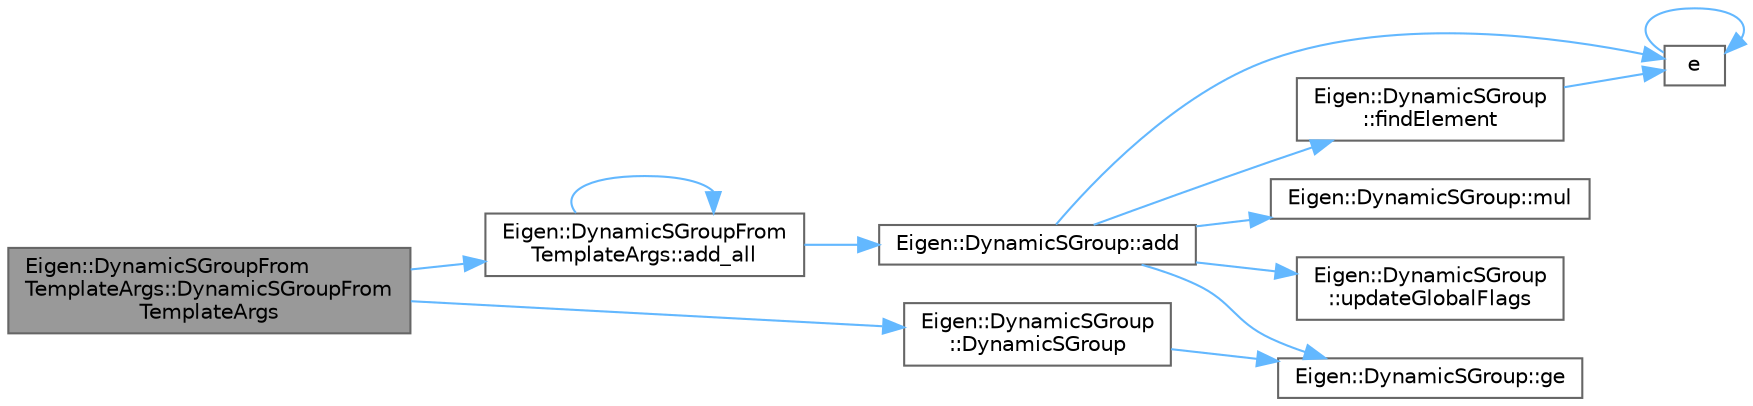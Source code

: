 digraph "Eigen::DynamicSGroupFromTemplateArgs::DynamicSGroupFromTemplateArgs"
{
 // LATEX_PDF_SIZE
  bgcolor="transparent";
  edge [fontname=Helvetica,fontsize=10,labelfontname=Helvetica,labelfontsize=10];
  node [fontname=Helvetica,fontsize=10,shape=box,height=0.2,width=0.4];
  rankdir="LR";
  Node1 [id="Node000001",label="Eigen::DynamicSGroupFrom\lTemplateArgs::DynamicSGroupFrom\lTemplateArgs",height=0.2,width=0.4,color="gray40", fillcolor="grey60", style="filled", fontcolor="black",tooltip=" "];
  Node1 -> Node2 [id="edge1_Node000001_Node000002",color="steelblue1",style="solid",tooltip=" "];
  Node2 [id="Node000002",label="Eigen::DynamicSGroupFrom\lTemplateArgs::add_all",height=0.2,width=0.4,color="grey40", fillcolor="white", style="filled",URL="$class_eigen_1_1_dynamic_s_group_from_template_args.html#a76fa37c050c685c8401e946604f2954c",tooltip=" "];
  Node2 -> Node3 [id="edge2_Node000002_Node000003",color="steelblue1",style="solid",tooltip=" "];
  Node3 [id="Node000003",label="Eigen::DynamicSGroup::add",height=0.2,width=0.4,color="grey40", fillcolor="white", style="filled",URL="$class_eigen_1_1_dynamic_s_group.html#ab6d3580987345d4ef81c139e8399147b",tooltip=" "];
  Node3 -> Node4 [id="edge3_Node000003_Node000004",color="steelblue1",style="solid",tooltip=" "];
  Node4 [id="Node000004",label="e",height=0.2,width=0.4,color="grey40", fillcolor="white", style="filled",URL="$_cwise__array__power__array_8cpp.html#a9cb86ff854760bf91a154f2724a9101d",tooltip=" "];
  Node4 -> Node4 [id="edge4_Node000004_Node000004",color="steelblue1",style="solid",tooltip=" "];
  Node3 -> Node5 [id="edge5_Node000003_Node000005",color="steelblue1",style="solid",tooltip=" "];
  Node5 [id="Node000005",label="Eigen::DynamicSGroup\l::findElement",height=0.2,width=0.4,color="grey40", fillcolor="white", style="filled",URL="$class_eigen_1_1_dynamic_s_group.html#acf3ea13b275cb452d0f45262b6c58fb4",tooltip=" "];
  Node5 -> Node4 [id="edge6_Node000005_Node000004",color="steelblue1",style="solid",tooltip=" "];
  Node3 -> Node6 [id="edge7_Node000003_Node000006",color="steelblue1",style="solid",tooltip=" "];
  Node6 [id="Node000006",label="Eigen::DynamicSGroup::ge",height=0.2,width=0.4,color="grey40", fillcolor="white", style="filled",URL="$class_eigen_1_1_dynamic_s_group.html#aea4e19fe3f69431011fdcd9564440cb4",tooltip=" "];
  Node3 -> Node7 [id="edge8_Node000003_Node000007",color="steelblue1",style="solid",tooltip=" "];
  Node7 [id="Node000007",label="Eigen::DynamicSGroup::mul",height=0.2,width=0.4,color="grey40", fillcolor="white", style="filled",URL="$class_eigen_1_1_dynamic_s_group.html#ab824a475ab89a390d1834e9d5219c69d",tooltip=" "];
  Node3 -> Node8 [id="edge9_Node000003_Node000008",color="steelblue1",style="solid",tooltip=" "];
  Node8 [id="Node000008",label="Eigen::DynamicSGroup\l::updateGlobalFlags",height=0.2,width=0.4,color="grey40", fillcolor="white", style="filled",URL="$class_eigen_1_1_dynamic_s_group.html#a22a01159b940d1013ddb84e1f3930f8a",tooltip=" "];
  Node2 -> Node2 [id="edge10_Node000002_Node000002",color="steelblue1",style="solid",tooltip=" "];
  Node1 -> Node9 [id="edge11_Node000001_Node000009",color="steelblue1",style="solid",tooltip=" "];
  Node9 [id="Node000009",label="Eigen::DynamicSGroup\l::DynamicSGroup",height=0.2,width=0.4,color="grey40", fillcolor="white", style="filled",URL="$class_eigen_1_1_dynamic_s_group.html#a4f0023200589f65ecc3d32f1cd787a66",tooltip=" "];
  Node9 -> Node6 [id="edge12_Node000009_Node000006",color="steelblue1",style="solid",tooltip=" "];
}
